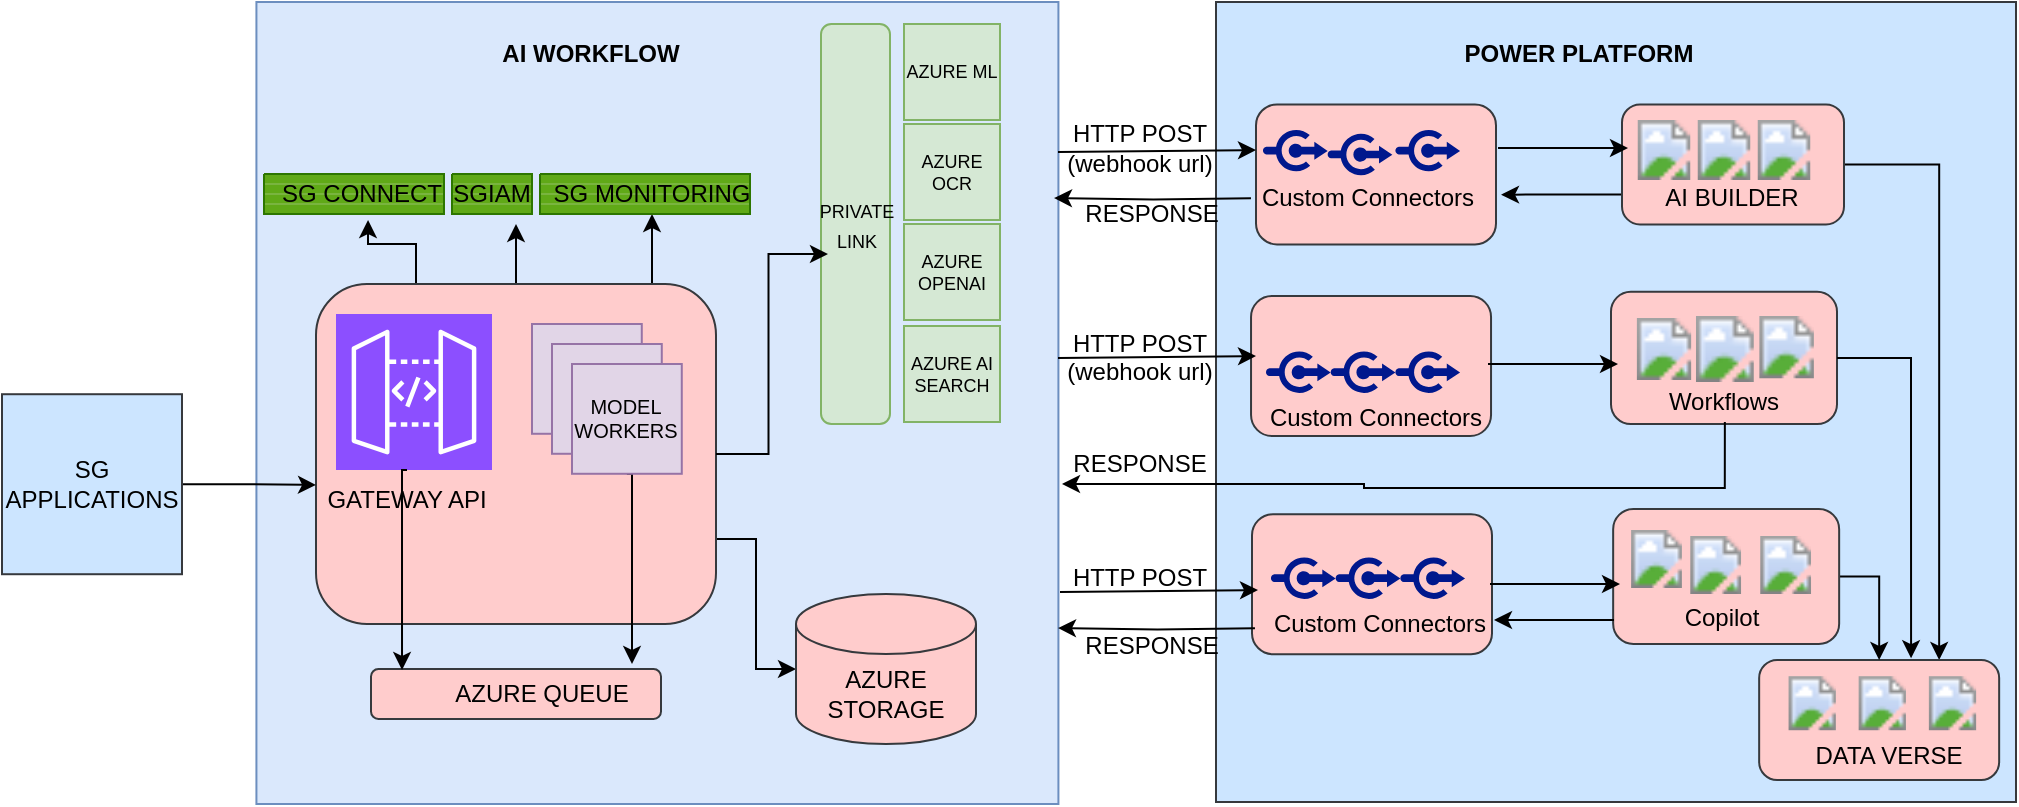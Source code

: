 <mxfile version="26.2.12">
  <diagram name="Page-1" id="-ZEGbbb4KFgpcQj7vi7V">
    <mxGraphModel dx="1019" dy="567" grid="1" gridSize="10" guides="1" tooltips="1" connect="1" arrows="1" fold="1" page="1" pageScale="1" pageWidth="850" pageHeight="1100" math="0" shadow="0">
      <root>
        <mxCell id="0" />
        <mxCell id="1" parent="0" />
        <mxCell id="Of06rXtQwyT8jazibSlD-1" value="" style="whiteSpace=wrap;html=1;aspect=fixed;fillColor=#dae8fc;strokeColor=#6c8ebf;" vertex="1" parent="1">
          <mxGeometry x="137.21" y="39" width="401" height="401" as="geometry" />
        </mxCell>
        <mxCell id="Of06rXtQwyT8jazibSlD-2" value="" style="whiteSpace=wrap;html=1;aspect=fixed;fillColor=#cce5ff;strokeColor=#36393d;" vertex="1" parent="1">
          <mxGeometry x="617" y="39" width="400" height="400" as="geometry" />
        </mxCell>
        <mxCell id="Of06rXtQwyT8jazibSlD-12" value="" style="rounded=1;whiteSpace=wrap;html=1;fillColor=#ffcccc;strokeColor=#36393d;" vertex="1" parent="1">
          <mxGeometry x="814.5" y="183.9" width="113" height="66.1" as="geometry" />
        </mxCell>
        <mxCell id="Of06rXtQwyT8jazibSlD-13" value="" style="image;aspect=fixed;html=1;points=[];align=center;fontSize=12;image=img/lib/azure2/power_platform/PowerAutomate.svg;" vertex="1" parent="1">
          <mxGeometry x="821.43" y="197" width="39.15" height="31" as="geometry" />
        </mxCell>
        <mxCell id="Of06rXtQwyT8jazibSlD-170" style="edgeStyle=orthogonalEdgeStyle;rounded=0;orthogonalLoop=1;jettySize=auto;html=1;exitX=0.5;exitY=1;exitDx=0;exitDy=0;" edge="1" parent="1" source="Of06rXtQwyT8jazibSlD-14">
          <mxGeometry relative="1" as="geometry">
            <mxPoint x="540.0" y="280.0" as="targetPoint" />
            <Array as="points">
              <mxPoint x="871" y="282" />
              <mxPoint x="691" y="282" />
              <mxPoint x="691" y="280" />
            </Array>
          </mxGeometry>
        </mxCell>
        <mxCell id="Of06rXtQwyT8jazibSlD-14" value="Workflows" style="text;html=1;align=center;verticalAlign=middle;whiteSpace=wrap;rounded=0;" vertex="1" parent="1">
          <mxGeometry x="841.43" y="229" width="60" height="20" as="geometry" />
        </mxCell>
        <mxCell id="Of06rXtQwyT8jazibSlD-15" value="" style="image;aspect=fixed;html=1;points=[];align=center;fontSize=12;image=img/lib/azure2/power_platform/PowerAutomate.svg;" vertex="1" parent="1">
          <mxGeometry x="850.6" y="196" width="41.67" height="33" as="geometry" />
        </mxCell>
        <mxCell id="Of06rXtQwyT8jazibSlD-16" value="" style="image;aspect=fixed;html=1;points=[];align=center;fontSize=12;image=img/lib/azure2/power_platform/PowerAutomate.svg;" vertex="1" parent="1">
          <mxGeometry x="882.65" y="196" width="39.31" height="31.13" as="geometry" />
        </mxCell>
        <mxCell id="Of06rXtQwyT8jazibSlD-17" value="" style="rounded=1;whiteSpace=wrap;html=1;fillColor=#ffcccc;strokeColor=#36393d;" vertex="1" parent="1">
          <mxGeometry x="634.52" y="186" width="120" height="70" as="geometry" />
        </mxCell>
        <mxCell id="Of06rXtQwyT8jazibSlD-19" value="POWER PLATFORM" style="text;html=1;align=center;verticalAlign=middle;whiteSpace=wrap;rounded=0;fontStyle=1" vertex="1" parent="1">
          <mxGeometry x="735.58" y="50" width="125" height="30" as="geometry" />
        </mxCell>
        <mxCell id="Of06rXtQwyT8jazibSlD-25" value="Custom Connectors" style="text;html=1;align=center;verticalAlign=middle;whiteSpace=wrap;rounded=0;" vertex="1" parent="1">
          <mxGeometry x="642" y="232.45" width="110" height="30" as="geometry" />
        </mxCell>
        <mxCell id="Of06rXtQwyT8jazibSlD-26" value="" style="sketch=0;aspect=fixed;pointerEvents=1;shadow=0;dashed=0;html=1;strokeColor=none;labelPosition=center;verticalLabelPosition=bottom;verticalAlign=top;align=center;fillColor=#00188D;shape=mxgraph.mscae.enterprise.connectors" vertex="1" parent="1">
          <mxGeometry x="642" y="213.11" width="32.35" height="22" as="geometry" />
        </mxCell>
        <mxCell id="Of06rXtQwyT8jazibSlD-27" value="" style="sketch=0;aspect=fixed;pointerEvents=1;shadow=0;dashed=0;html=1;strokeColor=none;labelPosition=center;verticalLabelPosition=bottom;verticalAlign=top;align=center;fillColor=#00188D;shape=mxgraph.mscae.enterprise.connectors" vertex="1" parent="1">
          <mxGeometry x="674.35" y="213.11" width="32.35" height="22" as="geometry" />
        </mxCell>
        <mxCell id="Of06rXtQwyT8jazibSlD-28" value="" style="sketch=0;aspect=fixed;pointerEvents=1;shadow=0;dashed=0;html=1;strokeColor=none;labelPosition=center;verticalLabelPosition=bottom;verticalAlign=top;align=center;fillColor=#00188D;shape=mxgraph.mscae.enterprise.connectors" vertex="1" parent="1">
          <mxGeometry x="706.7" y="213.11" width="32.35" height="22" as="geometry" />
        </mxCell>
        <mxCell id="Of06rXtQwyT8jazibSlD-29" value="AI WORKFLOW" style="text;html=1;align=center;verticalAlign=middle;whiteSpace=wrap;rounded=0;fontStyle=1" vertex="1" parent="1">
          <mxGeometry x="242" y="50" width="125" height="30" as="geometry" />
        </mxCell>
        <mxCell id="Of06rXtQwyT8jazibSlD-49" style="edgeStyle=orthogonalEdgeStyle;rounded=0;orthogonalLoop=1;jettySize=auto;html=1;exitX=0.5;exitY=0;exitDx=0;exitDy=0;entryX=0.5;entryY=1;entryDx=0;entryDy=0;" edge="1" parent="1">
          <mxGeometry relative="1" as="geometry">
            <mxPoint x="279" y="180" as="sourcePoint" />
            <mxPoint x="267" y="150" as="targetPoint" />
          </mxGeometry>
        </mxCell>
        <mxCell id="Of06rXtQwyT8jazibSlD-69" style="edgeStyle=orthogonalEdgeStyle;rounded=0;orthogonalLoop=1;jettySize=auto;html=1;exitX=1;exitY=0.75;exitDx=0;exitDy=0;" edge="1" parent="1" source="Of06rXtQwyT8jazibSlD-32" target="Of06rXtQwyT8jazibSlD-33">
          <mxGeometry relative="1" as="geometry" />
        </mxCell>
        <mxCell id="Of06rXtQwyT8jazibSlD-127" style="edgeStyle=orthogonalEdgeStyle;rounded=0;orthogonalLoop=1;jettySize=auto;html=1;exitX=0.25;exitY=0;exitDx=0;exitDy=0;entryX=0.578;entryY=1.15;entryDx=0;entryDy=0;entryPerimeter=0;" edge="1" parent="1" source="Of06rXtQwyT8jazibSlD-32" target="Of06rXtQwyT8jazibSlD-34">
          <mxGeometry relative="1" as="geometry" />
        </mxCell>
        <mxCell id="Of06rXtQwyT8jazibSlD-128" style="edgeStyle=orthogonalEdgeStyle;rounded=0;orthogonalLoop=1;jettySize=auto;html=1;exitX=0.75;exitY=0;exitDx=0;exitDy=0;entryX=0.5;entryY=1;entryDx=0;entryDy=0;" edge="1" parent="1" source="Of06rXtQwyT8jazibSlD-32" target="Of06rXtQwyT8jazibSlD-45">
          <mxGeometry relative="1" as="geometry" />
        </mxCell>
        <mxCell id="Of06rXtQwyT8jazibSlD-32" value="" style="rounded=1;whiteSpace=wrap;html=1;fillColor=#ffcccc;strokeColor=#36393d;" vertex="1" parent="1">
          <mxGeometry x="167" y="180" width="200" height="170" as="geometry" />
        </mxCell>
        <mxCell id="Of06rXtQwyT8jazibSlD-33" value="" style="shape=cylinder3;whiteSpace=wrap;html=1;boundedLbl=1;backgroundOutline=1;size=15;fillColor=#ffcccc;strokeColor=#36393d;" vertex="1" parent="1">
          <mxGeometry x="407" y="335" width="90" height="75" as="geometry" />
        </mxCell>
        <mxCell id="Of06rXtQwyT8jazibSlD-34" value="" style="verticalLabelPosition=bottom;verticalAlign=top;html=1;shape=mxgraph.basic.patternFillRect;fillStyle=hor;step=5;fillStrokeWidth=0.2;fillStrokeColor=#dddddd;fillColor=#60a917;fontColor=#ffffff;strokeColor=#2D7600;" vertex="1" parent="1">
          <mxGeometry x="141" y="125" width="90" height="20" as="geometry" />
        </mxCell>
        <mxCell id="Of06rXtQwyT8jazibSlD-35" value="" style="verticalLabelPosition=bottom;verticalAlign=top;html=1;shape=mxgraph.basic.patternFillRect;fillStyle=hor;step=5;fillStrokeWidth=0.2;fillStrokeColor=#dddddd;fillColor=#60a917;fontColor=#ffffff;strokeColor=#2D7600;" vertex="1" parent="1">
          <mxGeometry x="235" y="125" width="40" height="20" as="geometry" />
        </mxCell>
        <mxCell id="Of06rXtQwyT8jazibSlD-36" value="" style="verticalLabelPosition=bottom;verticalAlign=top;html=1;shape=mxgraph.basic.patternFillRect;fillStyle=hor;step=5;fillStrokeWidth=0.2;fillStrokeColor=#dddddd;fillColor=#60a917;fontColor=#ffffff;strokeColor=#2D7600;" vertex="1" parent="1">
          <mxGeometry x="279" y="125" width="105" height="20" as="geometry" />
        </mxCell>
        <mxCell id="Of06rXtQwyT8jazibSlD-37" value="" style="sketch=0;points=[[0,0,0],[0.25,0,0],[0.5,0,0],[0.75,0,0],[1,0,0],[0,1,0],[0.25,1,0],[0.5,1,0],[0.75,1,0],[1,1,0],[0,0.25,0],[0,0.5,0],[0,0.75,0],[1,0.25,0],[1,0.5,0],[1,0.75,0]];outlineConnect=0;fontColor=#232F3E;fillColor=#8C4FFF;strokeColor=#ffffff;dashed=0;verticalLabelPosition=bottom;verticalAlign=top;align=center;html=1;fontSize=12;fontStyle=0;aspect=fixed;shape=mxgraph.aws4.resourceIcon;resIcon=mxgraph.aws4.api_gateway;" vertex="1" parent="1">
          <mxGeometry x="177" y="195" width="78" height="78" as="geometry" />
        </mxCell>
        <mxCell id="Of06rXtQwyT8jazibSlD-38" value="AZURE STORAGE" style="text;html=1;align=center;verticalAlign=middle;whiteSpace=wrap;rounded=0;" vertex="1" parent="1">
          <mxGeometry x="422" y="370" width="60" height="30" as="geometry" />
        </mxCell>
        <mxCell id="Of06rXtQwyT8jazibSlD-40" value="" style="rounded=1;whiteSpace=wrap;html=1;fillColor=#ffcccc;strokeColor=#36393d;" vertex="1" parent="1">
          <mxGeometry x="194.5" y="372.5" width="145" height="25" as="geometry" />
        </mxCell>
        <mxCell id="Of06rXtQwyT8jazibSlD-41" value="AZURE QUEUE" style="text;html=1;align=center;verticalAlign=middle;whiteSpace=wrap;rounded=0;" vertex="1" parent="1">
          <mxGeometry x="235" y="370" width="90" height="30" as="geometry" />
        </mxCell>
        <mxCell id="Of06rXtQwyT8jazibSlD-42" value="GATEWAY API" style="text;html=1;align=center;verticalAlign=middle;whiteSpace=wrap;rounded=0;" vertex="1" parent="1">
          <mxGeometry x="167" y="273" width="91" height="30" as="geometry" />
        </mxCell>
        <mxCell id="Of06rXtQwyT8jazibSlD-43" value="SG CONNECT" style="text;html=1;align=center;verticalAlign=middle;whiteSpace=wrap;rounded=0;" vertex="1" parent="1">
          <mxGeometry x="145" y="126.25" width="90" height="17.5" as="geometry" />
        </mxCell>
        <mxCell id="Of06rXtQwyT8jazibSlD-44" value="SGIAM" style="text;html=1;align=center;verticalAlign=middle;whiteSpace=wrap;rounded=0;" vertex="1" parent="1">
          <mxGeometry x="225" y="120" width="60" height="30" as="geometry" />
        </mxCell>
        <mxCell id="Of06rXtQwyT8jazibSlD-45" value="SG MONITORING" style="text;html=1;align=center;verticalAlign=middle;whiteSpace=wrap;rounded=0;" vertex="1" parent="1">
          <mxGeometry x="275" y="125.0" width="120" height="20" as="geometry" />
        </mxCell>
        <mxCell id="Of06rXtQwyT8jazibSlD-59" style="edgeStyle=orthogonalEdgeStyle;rounded=0;orthogonalLoop=1;jettySize=auto;html=1;exitX=1;exitY=0.5;exitDx=0;exitDy=0;entryX=0;entryY=0.25;entryDx=0;entryDy=0;" edge="1" parent="1" source="Of06rXtQwyT8jazibSlD-54" target="Of06rXtQwyT8jazibSlD-42">
          <mxGeometry relative="1" as="geometry" />
        </mxCell>
        <mxCell id="Of06rXtQwyT8jazibSlD-54" value="" style="whiteSpace=wrap;html=1;aspect=fixed;fillColor=#cce5ff;strokeColor=#36393d;" vertex="1" parent="1">
          <mxGeometry x="10" y="235.11" width="90" height="90" as="geometry" />
        </mxCell>
        <mxCell id="Of06rXtQwyT8jazibSlD-55" value="SG APPLICATIONS" style="text;html=1;align=center;verticalAlign=middle;whiteSpace=wrap;rounded=0;" vertex="1" parent="1">
          <mxGeometry x="20" y="265.11" width="70" height="30" as="geometry" />
        </mxCell>
        <mxCell id="Of06rXtQwyT8jazibSlD-62" value="" style="whiteSpace=wrap;html=1;aspect=fixed;fillColor=#e1d5e7;strokeColor=#9673a6;" vertex="1" parent="1">
          <mxGeometry x="275" y="200.0" width="54.89" height="54.89" as="geometry" />
        </mxCell>
        <mxCell id="Of06rXtQwyT8jazibSlD-64" value="" style="whiteSpace=wrap;html=1;aspect=fixed;fillColor=#e1d5e7;strokeColor=#9673a6;" vertex="1" parent="1">
          <mxGeometry x="285" y="210.0" width="54.89" height="54.89" as="geometry" />
        </mxCell>
        <mxCell id="Of06rXtQwyT8jazibSlD-68" style="edgeStyle=orthogonalEdgeStyle;rounded=0;orthogonalLoop=1;jettySize=auto;html=1;exitX=0.5;exitY=1;exitDx=0;exitDy=0;entryX=1;entryY=0;entryDx=0;entryDy=0;" edge="1" parent="1" source="Of06rXtQwyT8jazibSlD-65" target="Of06rXtQwyT8jazibSlD-41">
          <mxGeometry relative="1" as="geometry">
            <Array as="points">
              <mxPoint x="325" y="275" />
            </Array>
          </mxGeometry>
        </mxCell>
        <mxCell id="Of06rXtQwyT8jazibSlD-65" value="" style="whiteSpace=wrap;html=1;aspect=fixed;fillColor=#e1d5e7;strokeColor=#9673a6;" vertex="1" parent="1">
          <mxGeometry x="295" y="220.0" width="54.89" height="54.89" as="geometry" />
        </mxCell>
        <mxCell id="Of06rXtQwyT8jazibSlD-66" value="MODEL WORKERS" style="text;html=1;align=center;verticalAlign=middle;whiteSpace=wrap;rounded=0;fontSize=10;" vertex="1" parent="1">
          <mxGeometry x="292.45" y="232.45" width="60" height="30" as="geometry" />
        </mxCell>
        <mxCell id="Of06rXtQwyT8jazibSlD-67" style="edgeStyle=orthogonalEdgeStyle;rounded=0;orthogonalLoop=1;jettySize=auto;html=1;exitX=0.5;exitY=0;exitDx=0;exitDy=0;entryX=0.107;entryY=0.02;entryDx=0;entryDy=0;entryPerimeter=0;" edge="1" parent="1" source="Of06rXtQwyT8jazibSlD-42" target="Of06rXtQwyT8jazibSlD-40">
          <mxGeometry relative="1" as="geometry">
            <Array as="points">
              <mxPoint x="210" y="273" />
            </Array>
          </mxGeometry>
        </mxCell>
        <mxCell id="Of06rXtQwyT8jazibSlD-76" value="HTTP POST" style="text;html=1;align=center;verticalAlign=middle;whiteSpace=wrap;rounded=0;" vertex="1" parent="1">
          <mxGeometry x="539" y="195" width="80" height="30" as="geometry" />
        </mxCell>
        <mxCell id="Of06rXtQwyT8jazibSlD-156" style="edgeStyle=orthogonalEdgeStyle;rounded=0;orthogonalLoop=1;jettySize=auto;html=1;exitX=1;exitY=0.5;exitDx=0;exitDy=0;entryX=0.75;entryY=0;entryDx=0;entryDy=0;" edge="1" parent="1" source="Of06rXtQwyT8jazibSlD-84" target="Of06rXtQwyT8jazibSlD-89">
          <mxGeometry relative="1" as="geometry" />
        </mxCell>
        <mxCell id="Of06rXtQwyT8jazibSlD-164" style="edgeStyle=orthogonalEdgeStyle;rounded=0;orthogonalLoop=1;jettySize=auto;html=1;exitX=0;exitY=0.75;exitDx=0;exitDy=0;entryX=1.021;entryY=0.645;entryDx=0;entryDy=0;entryPerimeter=0;" edge="1" parent="1" source="Of06rXtQwyT8jazibSlD-84" target="Of06rXtQwyT8jazibSlD-135">
          <mxGeometry relative="1" as="geometry">
            <mxPoint x="770" y="137" as="targetPoint" />
            <Array as="points" />
          </mxGeometry>
        </mxCell>
        <mxCell id="Of06rXtQwyT8jazibSlD-84" value="" style="rounded=1;whiteSpace=wrap;html=1;fillColor=#ffcccc;strokeColor=#36393d;" vertex="1" parent="1">
          <mxGeometry x="820" y="90.21" width="111" height="60" as="geometry" />
        </mxCell>
        <mxCell id="Of06rXtQwyT8jazibSlD-85" value="" style="image;aspect=fixed;html=1;points=[];align=center;fontSize=12;image=img/lib/azure2/power_platform/AIBuilder.svg;" vertex="1" parent="1">
          <mxGeometry x="826" y="98" width="30" height="30" as="geometry" />
        </mxCell>
        <mxCell id="Of06rXtQwyT8jazibSlD-86" value="" style="image;aspect=fixed;html=1;points=[];align=center;fontSize=12;image=img/lib/azure2/power_platform/AIBuilder.svg;" vertex="1" parent="1">
          <mxGeometry x="856" y="98" width="30" height="30" as="geometry" />
        </mxCell>
        <mxCell id="Of06rXtQwyT8jazibSlD-87" value="" style="image;aspect=fixed;html=1;points=[];align=center;fontSize=12;image=img/lib/azure2/power_platform/AIBuilder.svg;" vertex="1" parent="1">
          <mxGeometry x="886" y="98" width="30" height="30" as="geometry" />
        </mxCell>
        <mxCell id="Of06rXtQwyT8jazibSlD-88" value="AI BUILDER" style="text;html=1;align=center;verticalAlign=middle;whiteSpace=wrap;rounded=0;" vertex="1" parent="1">
          <mxGeometry x="840.08" y="122.16" width="70.42" height="30" as="geometry" />
        </mxCell>
        <mxCell id="Of06rXtQwyT8jazibSlD-89" value="" style="rounded=1;whiteSpace=wrap;html=1;fillColor=#ffcccc;strokeColor=#36393d;" vertex="1" parent="1">
          <mxGeometry x="888.58" y="368" width="120" height="60" as="geometry" />
        </mxCell>
        <mxCell id="Of06rXtQwyT8jazibSlD-90" value="" style="image;aspect=fixed;html=1;points=[];align=center;fontSize=12;image=img/lib/azure2/power_platform/Dataverse.svg;" vertex="1" parent="1">
          <mxGeometry x="897.58" y="376.11" width="35.04" height="27" as="geometry" />
        </mxCell>
        <mxCell id="Of06rXtQwyT8jazibSlD-93" value="" style="image;aspect=fixed;html=1;points=[];align=center;fontSize=12;image=img/lib/azure2/power_platform/Dataverse.svg;" vertex="1" parent="1">
          <mxGeometry x="932.62" y="376.11" width="35.04" height="27" as="geometry" />
        </mxCell>
        <mxCell id="Of06rXtQwyT8jazibSlD-94" value="" style="image;aspect=fixed;html=1;points=[];align=center;fontSize=12;image=img/lib/azure2/power_platform/Dataverse.svg;" vertex="1" parent="1">
          <mxGeometry x="967.73" y="376.11" width="35.04" height="27" as="geometry" />
        </mxCell>
        <mxCell id="Of06rXtQwyT8jazibSlD-95" value="DATA VERSE" style="text;html=1;align=center;verticalAlign=middle;whiteSpace=wrap;rounded=0;" vertex="1" parent="1">
          <mxGeometry x="913.5" y="400.5" width="79" height="30" as="geometry" />
        </mxCell>
        <mxCell id="Of06rXtQwyT8jazibSlD-105" value="RESPONSE" style="text;html=1;align=center;verticalAlign=middle;whiteSpace=wrap;rounded=0;" vertex="1" parent="1">
          <mxGeometry x="554" y="254.89" width="50" height="30" as="geometry" />
        </mxCell>
        <mxCell id="Of06rXtQwyT8jazibSlD-113" value="AZURE ML" style="whiteSpace=wrap;html=1;aspect=fixed;fontSize=9;fillColor=#d5e8d4;strokeColor=#82b366;" vertex="1" parent="1">
          <mxGeometry x="461" y="50" width="48" height="48" as="geometry" />
        </mxCell>
        <mxCell id="Of06rXtQwyT8jazibSlD-117" value="AZURE OCR" style="whiteSpace=wrap;html=1;aspect=fixed;fontSize=9;fillColor=#d5e8d4;strokeColor=#82b366;" vertex="1" parent="1">
          <mxGeometry x="461" y="100" width="48" height="48" as="geometry" />
        </mxCell>
        <mxCell id="Of06rXtQwyT8jazibSlD-118" value="AZURE OPENAI" style="whiteSpace=wrap;html=1;aspect=fixed;fontSize=9;fillColor=#d5e8d4;strokeColor=#82b366;" vertex="1" parent="1">
          <mxGeometry x="461" y="150" width="48" height="48" as="geometry" />
        </mxCell>
        <mxCell id="Of06rXtQwyT8jazibSlD-119" value="AZURE AI SEARCH" style="whiteSpace=wrap;html=1;aspect=fixed;fontSize=9;fillColor=#d5e8d4;strokeColor=#82b366;" vertex="1" parent="1">
          <mxGeometry x="461" y="201" width="48" height="48" as="geometry" />
        </mxCell>
        <mxCell id="Of06rXtQwyT8jazibSlD-112" value="&lt;font style=&quot;font-size: 9px;&quot;&gt;PRIVATE LINK&lt;/font&gt;" style="rounded=1;whiteSpace=wrap;html=1;direction=east;fillColor=#d5e8d4;strokeColor=#82b366;" vertex="1" parent="1">
          <mxGeometry x="419.5" y="50" width="34.5" height="200" as="geometry" />
        </mxCell>
        <mxCell id="Of06rXtQwyT8jazibSlD-121" style="edgeStyle=orthogonalEdgeStyle;rounded=0;orthogonalLoop=1;jettySize=auto;html=1;exitX=1;exitY=0.5;exitDx=0;exitDy=0;entryX=0.101;entryY=0.575;entryDx=0;entryDy=0;entryPerimeter=0;" edge="1" parent="1" source="Of06rXtQwyT8jazibSlD-32" target="Of06rXtQwyT8jazibSlD-112">
          <mxGeometry relative="1" as="geometry" />
        </mxCell>
        <mxCell id="Of06rXtQwyT8jazibSlD-135" value="" style="rounded=1;whiteSpace=wrap;html=1;fillColor=#ffcccc;strokeColor=#36393d;" vertex="1" parent="1">
          <mxGeometry x="637" y="90.21" width="120" height="70" as="geometry" />
        </mxCell>
        <mxCell id="Of06rXtQwyT8jazibSlD-136" value="Custom Connectors" style="text;html=1;align=center;verticalAlign=middle;whiteSpace=wrap;rounded=0;" vertex="1" parent="1">
          <mxGeometry x="638.48" y="124.32" width="110" height="25.68" as="geometry" />
        </mxCell>
        <mxCell id="Of06rXtQwyT8jazibSlD-137" value="" style="sketch=0;aspect=fixed;pointerEvents=1;shadow=0;dashed=0;html=1;strokeColor=none;labelPosition=center;verticalLabelPosition=bottom;verticalAlign=top;align=center;fillColor=#00188D;shape=mxgraph.mscae.enterprise.connectors" vertex="1" parent="1">
          <mxGeometry x="640.48" y="102.32" width="32.35" height="22" as="geometry" />
        </mxCell>
        <mxCell id="Of06rXtQwyT8jazibSlD-138" value="" style="sketch=0;aspect=fixed;pointerEvents=1;shadow=0;dashed=0;html=1;strokeColor=none;labelPosition=center;verticalLabelPosition=bottom;verticalAlign=top;align=center;fillColor=#00188D;shape=mxgraph.mscae.enterprise.connectors" vertex="1" parent="1">
          <mxGeometry x="672.83" y="104.25" width="32.35" height="22" as="geometry" />
        </mxCell>
        <mxCell id="Of06rXtQwyT8jazibSlD-139" value="" style="sketch=0;aspect=fixed;pointerEvents=1;shadow=0;dashed=0;html=1;strokeColor=none;labelPosition=center;verticalLabelPosition=bottom;verticalAlign=top;align=center;fillColor=#00188D;shape=mxgraph.mscae.enterprise.connectors" vertex="1" parent="1">
          <mxGeometry x="706.7" y="102.32" width="32.35" height="22" as="geometry" />
        </mxCell>
        <mxCell id="Of06rXtQwyT8jazibSlD-142" value="(webhook url)" style="text;html=1;align=center;verticalAlign=middle;whiteSpace=wrap;rounded=0;" vertex="1" parent="1">
          <mxGeometry x="539" y="105.21" width="80" height="30" as="geometry" />
        </mxCell>
        <mxCell id="Of06rXtQwyT8jazibSlD-146" value="" style="rounded=1;whiteSpace=wrap;html=1;fillColor=#ffcccc;strokeColor=#36393d;" vertex="1" parent="1">
          <mxGeometry x="635" y="295.11" width="120" height="70" as="geometry" />
        </mxCell>
        <mxCell id="Of06rXtQwyT8jazibSlD-147" value="Custom Connectors" style="text;html=1;align=center;verticalAlign=middle;whiteSpace=wrap;rounded=0;" vertex="1" parent="1">
          <mxGeometry x="644.48" y="335.45" width="110" height="30" as="geometry" />
        </mxCell>
        <mxCell id="Of06rXtQwyT8jazibSlD-148" value="" style="sketch=0;aspect=fixed;pointerEvents=1;shadow=0;dashed=0;html=1;strokeColor=none;labelPosition=center;verticalLabelPosition=bottom;verticalAlign=top;align=center;fillColor=#00188D;shape=mxgraph.mscae.enterprise.connectors" vertex="1" parent="1">
          <mxGeometry x="644.48" y="316.11" width="32.35" height="22" as="geometry" />
        </mxCell>
        <mxCell id="Of06rXtQwyT8jazibSlD-149" value="" style="sketch=0;aspect=fixed;pointerEvents=1;shadow=0;dashed=0;html=1;strokeColor=none;labelPosition=center;verticalLabelPosition=bottom;verticalAlign=top;align=center;fillColor=#00188D;shape=mxgraph.mscae.enterprise.connectors" vertex="1" parent="1">
          <mxGeometry x="676.83" y="316.11" width="32.35" height="22" as="geometry" />
        </mxCell>
        <mxCell id="Of06rXtQwyT8jazibSlD-150" value="" style="sketch=0;aspect=fixed;pointerEvents=1;shadow=0;dashed=0;html=1;strokeColor=none;labelPosition=center;verticalLabelPosition=bottom;verticalAlign=top;align=center;fillColor=#00188D;shape=mxgraph.mscae.enterprise.connectors" vertex="1" parent="1">
          <mxGeometry x="709.18" y="316.11" width="32.35" height="22" as="geometry" />
        </mxCell>
        <mxCell id="Of06rXtQwyT8jazibSlD-158" style="edgeStyle=orthogonalEdgeStyle;rounded=0;orthogonalLoop=1;jettySize=auto;html=1;exitX=1;exitY=0.5;exitDx=0;exitDy=0;entryX=0.5;entryY=0;entryDx=0;entryDy=0;" edge="1" parent="1" source="Of06rXtQwyT8jazibSlD-151" target="Of06rXtQwyT8jazibSlD-89">
          <mxGeometry relative="1" as="geometry" />
        </mxCell>
        <mxCell id="Of06rXtQwyT8jazibSlD-151" value="" style="rounded=1;whiteSpace=wrap;html=1;fillColor=#ffcccc;strokeColor=#36393d;" vertex="1" parent="1">
          <mxGeometry x="815.58" y="292.45" width="113" height="67.55" as="geometry" />
        </mxCell>
        <mxCell id="Of06rXtQwyT8jazibSlD-152" value="" style="image;aspect=fixed;html=1;points=[];align=center;fontSize=12;image=img/lib/azure2/power_platform/CopilotStudio.svg;" vertex="1" parent="1">
          <mxGeometry x="821.43" y="303" width="31.64" height="29" as="geometry" />
        </mxCell>
        <mxCell id="Of06rXtQwyT8jazibSlD-153" value="" style="image;aspect=fixed;html=1;points=[];align=center;fontSize=12;image=img/lib/azure2/power_platform/CopilotStudio.svg;" vertex="1" parent="1">
          <mxGeometry x="851.01" y="306" width="31.64" height="29" as="geometry" />
        </mxCell>
        <mxCell id="Of06rXtQwyT8jazibSlD-154" value="" style="image;aspect=fixed;html=1;points=[];align=center;fontSize=12;image=img/lib/azure2/power_platform/CopilotStudio.svg;" vertex="1" parent="1">
          <mxGeometry x="886" y="306" width="31.64" height="29" as="geometry" />
        </mxCell>
        <mxCell id="Of06rXtQwyT8jazibSlD-155" value="Copilot" style="text;html=1;align=center;verticalAlign=middle;whiteSpace=wrap;rounded=0;" vertex="1" parent="1">
          <mxGeometry x="840.08" y="332.45" width="60" height="30" as="geometry" />
        </mxCell>
        <mxCell id="Of06rXtQwyT8jazibSlD-157" style="edgeStyle=orthogonalEdgeStyle;rounded=0;orthogonalLoop=1;jettySize=auto;html=1;exitX=1;exitY=0.5;exitDx=0;exitDy=0;entryX=0.633;entryY=-0.015;entryDx=0;entryDy=0;entryPerimeter=0;" edge="1" parent="1" source="Of06rXtQwyT8jazibSlD-12" target="Of06rXtQwyT8jazibSlD-89">
          <mxGeometry relative="1" as="geometry" />
        </mxCell>
        <mxCell id="Of06rXtQwyT8jazibSlD-165" value="" style="endArrow=classic;html=1;rounded=0;exitX=0.995;exitY=0.446;exitDx=0;exitDy=0;exitPerimeter=0;entryX=0;entryY=0.25;entryDx=0;entryDy=0;" edge="1" parent="1">
          <mxGeometry width="50" height="50" relative="1" as="geometry">
            <mxPoint x="538" y="114" as="sourcePoint" />
            <mxPoint x="637" y="113" as="targetPoint" />
          </mxGeometry>
        </mxCell>
        <mxCell id="Of06rXtQwyT8jazibSlD-166" value="HTTP POST" style="text;html=1;align=center;verticalAlign=middle;whiteSpace=wrap;rounded=0;" vertex="1" parent="1">
          <mxGeometry x="539" y="90" width="80" height="30" as="geometry" />
        </mxCell>
        <mxCell id="Of06rXtQwyT8jazibSlD-168" value="(webhook url)" style="text;html=1;align=center;verticalAlign=middle;whiteSpace=wrap;rounded=0;" vertex="1" parent="1">
          <mxGeometry x="539" y="209.11" width="80" height="30" as="geometry" />
        </mxCell>
        <mxCell id="Of06rXtQwyT8jazibSlD-169" style="edgeStyle=orthogonalEdgeStyle;rounded=0;orthogonalLoop=1;jettySize=auto;html=1;exitX=0;exitY=0.5;exitDx=0;exitDy=0;" edge="1" parent="1">
          <mxGeometry relative="1" as="geometry">
            <mxPoint x="634.48" y="137.16" as="sourcePoint" />
            <mxPoint x="536" y="137" as="targetPoint" />
          </mxGeometry>
        </mxCell>
        <mxCell id="Of06rXtQwyT8jazibSlD-174" value="" style="endArrow=classic;html=1;rounded=0;exitX=0.995;exitY=0.446;exitDx=0;exitDy=0;exitPerimeter=0;entryX=0;entryY=0.25;entryDx=0;entryDy=0;" edge="1" parent="1">
          <mxGeometry width="50" height="50" relative="1" as="geometry">
            <mxPoint x="538" y="217" as="sourcePoint" />
            <mxPoint x="637" y="216" as="targetPoint" />
          </mxGeometry>
        </mxCell>
        <mxCell id="Of06rXtQwyT8jazibSlD-175" value="" style="endArrow=classic;html=1;rounded=0;exitX=0.995;exitY=0.446;exitDx=0;exitDy=0;exitPerimeter=0;entryX=0;entryY=0.25;entryDx=0;entryDy=0;" edge="1" parent="1">
          <mxGeometry width="50" height="50" relative="1" as="geometry">
            <mxPoint x="539" y="334" as="sourcePoint" />
            <mxPoint x="638" y="333" as="targetPoint" />
          </mxGeometry>
        </mxCell>
        <mxCell id="Of06rXtQwyT8jazibSlD-176" value="HTTP POST" style="text;html=1;align=center;verticalAlign=middle;whiteSpace=wrap;rounded=0;" vertex="1" parent="1">
          <mxGeometry x="539" y="312.11" width="80" height="30" as="geometry" />
        </mxCell>
        <mxCell id="Of06rXtQwyT8jazibSlD-178" value="" style="edgeStyle=orthogonalEdgeStyle;rounded=0;orthogonalLoop=1;jettySize=auto;html=1;" edge="1" parent="1">
          <mxGeometry relative="1" as="geometry">
            <mxPoint x="754" y="330" as="sourcePoint" />
            <mxPoint x="819" y="330" as="targetPoint" />
            <Array as="points">
              <mxPoint x="769" y="330" />
              <mxPoint x="769" y="330" />
            </Array>
          </mxGeometry>
        </mxCell>
        <mxCell id="Of06rXtQwyT8jazibSlD-179" value="" style="edgeStyle=orthogonalEdgeStyle;rounded=0;orthogonalLoop=1;jettySize=auto;html=1;" edge="1" parent="1">
          <mxGeometry relative="1" as="geometry">
            <mxPoint x="753" y="220" as="sourcePoint" />
            <mxPoint x="818" y="220" as="targetPoint" />
            <Array as="points">
              <mxPoint x="768" y="220" />
              <mxPoint x="768" y="220" />
            </Array>
          </mxGeometry>
        </mxCell>
        <mxCell id="Of06rXtQwyT8jazibSlD-180" value="" style="edgeStyle=orthogonalEdgeStyle;rounded=0;orthogonalLoop=1;jettySize=auto;html=1;" edge="1" parent="1">
          <mxGeometry relative="1" as="geometry">
            <mxPoint x="758" y="112" as="sourcePoint" />
            <mxPoint x="823" y="112" as="targetPoint" />
            <Array as="points">
              <mxPoint x="773" y="112" />
              <mxPoint x="773" y="112" />
            </Array>
          </mxGeometry>
        </mxCell>
        <mxCell id="Of06rXtQwyT8jazibSlD-181" value="RESPONSE" style="text;html=1;align=center;verticalAlign=middle;whiteSpace=wrap;rounded=0;" vertex="1" parent="1">
          <mxGeometry x="560" y="130.21" width="50" height="30" as="geometry" />
        </mxCell>
        <mxCell id="Of06rXtQwyT8jazibSlD-182" value="RESPONSE" style="text;html=1;align=center;verticalAlign=middle;whiteSpace=wrap;rounded=0;" vertex="1" parent="1">
          <mxGeometry x="560" y="346.11" width="50" height="30" as="geometry" />
        </mxCell>
        <mxCell id="Of06rXtQwyT8jazibSlD-183" style="edgeStyle=orthogonalEdgeStyle;rounded=0;orthogonalLoop=1;jettySize=auto;html=1;exitX=0;exitY=0.5;exitDx=0;exitDy=0;" edge="1" parent="1">
          <mxGeometry relative="1" as="geometry">
            <mxPoint x="636.48" y="352.16" as="sourcePoint" />
            <mxPoint x="538" y="352" as="targetPoint" />
          </mxGeometry>
        </mxCell>
        <mxCell id="Of06rXtQwyT8jazibSlD-185" style="edgeStyle=orthogonalEdgeStyle;rounded=0;orthogonalLoop=1;jettySize=auto;html=1;exitX=0;exitY=0.75;exitDx=0;exitDy=0;entryX=1.021;entryY=0.645;entryDx=0;entryDy=0;entryPerimeter=0;" edge="1" parent="1">
          <mxGeometry relative="1" as="geometry">
            <mxPoint x="816" y="348" as="sourcePoint" />
            <mxPoint x="756" y="348" as="targetPoint" />
            <Array as="points" />
          </mxGeometry>
        </mxCell>
      </root>
    </mxGraphModel>
  </diagram>
</mxfile>
